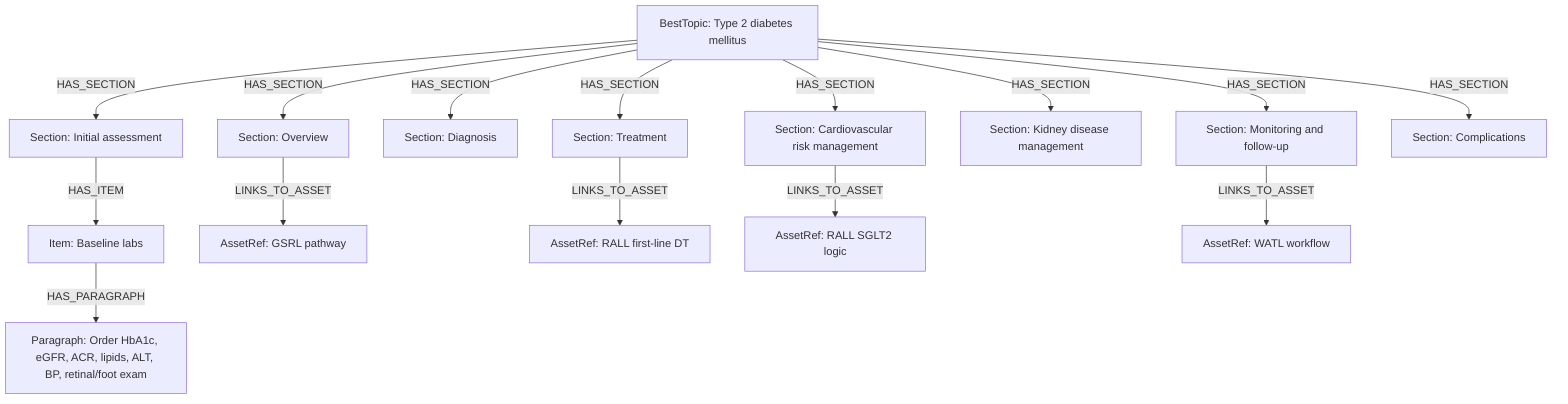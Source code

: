 flowchart TD
    T["BestTopic: Type 2 diabetes mellitus"]
    S1["Section: Overview"]
    S2["Section: Initial assessment"]
    S3["Section: Diagnosis"]
    S4["Section: Treatment"]
    S5["Section: Cardiovascular risk management"]
    S6["Section: Kidney disease management"]
    S7["Section: Monitoring and follow-up"]
    S8["Section: Complications"]

    I1["Item: Baseline labs"]
    P1["Paragraph: Order HbA1c, eGFR, ACR, lipids, ALT, BP, retinal/foot exam"]

    T -->|HAS_SECTION| S1
    T -->|HAS_SECTION| S2
    T -->|HAS_SECTION| S3
    T -->|HAS_SECTION| S4
    T -->|HAS_SECTION| S5
    T -->|HAS_SECTION| S6
    T -->|HAS_SECTION| S7
    T -->|HAS_SECTION| S8

    S2 -->|HAS_ITEM| I1
    I1 -->|HAS_PARAGRAPH| P1

    S1 -->|LINKS_TO_ASSET| A1["AssetRef: GSRL pathway"]
    S4 -->|LINKS_TO_ASSET| A2["AssetRef: RALL first-line DT"]
    S5 -->|LINKS_TO_ASSET| A3["AssetRef: RALL SGLT2 logic"]
    S7 -->|LINKS_TO_ASSET| A4["AssetRef: WATL workflow"]